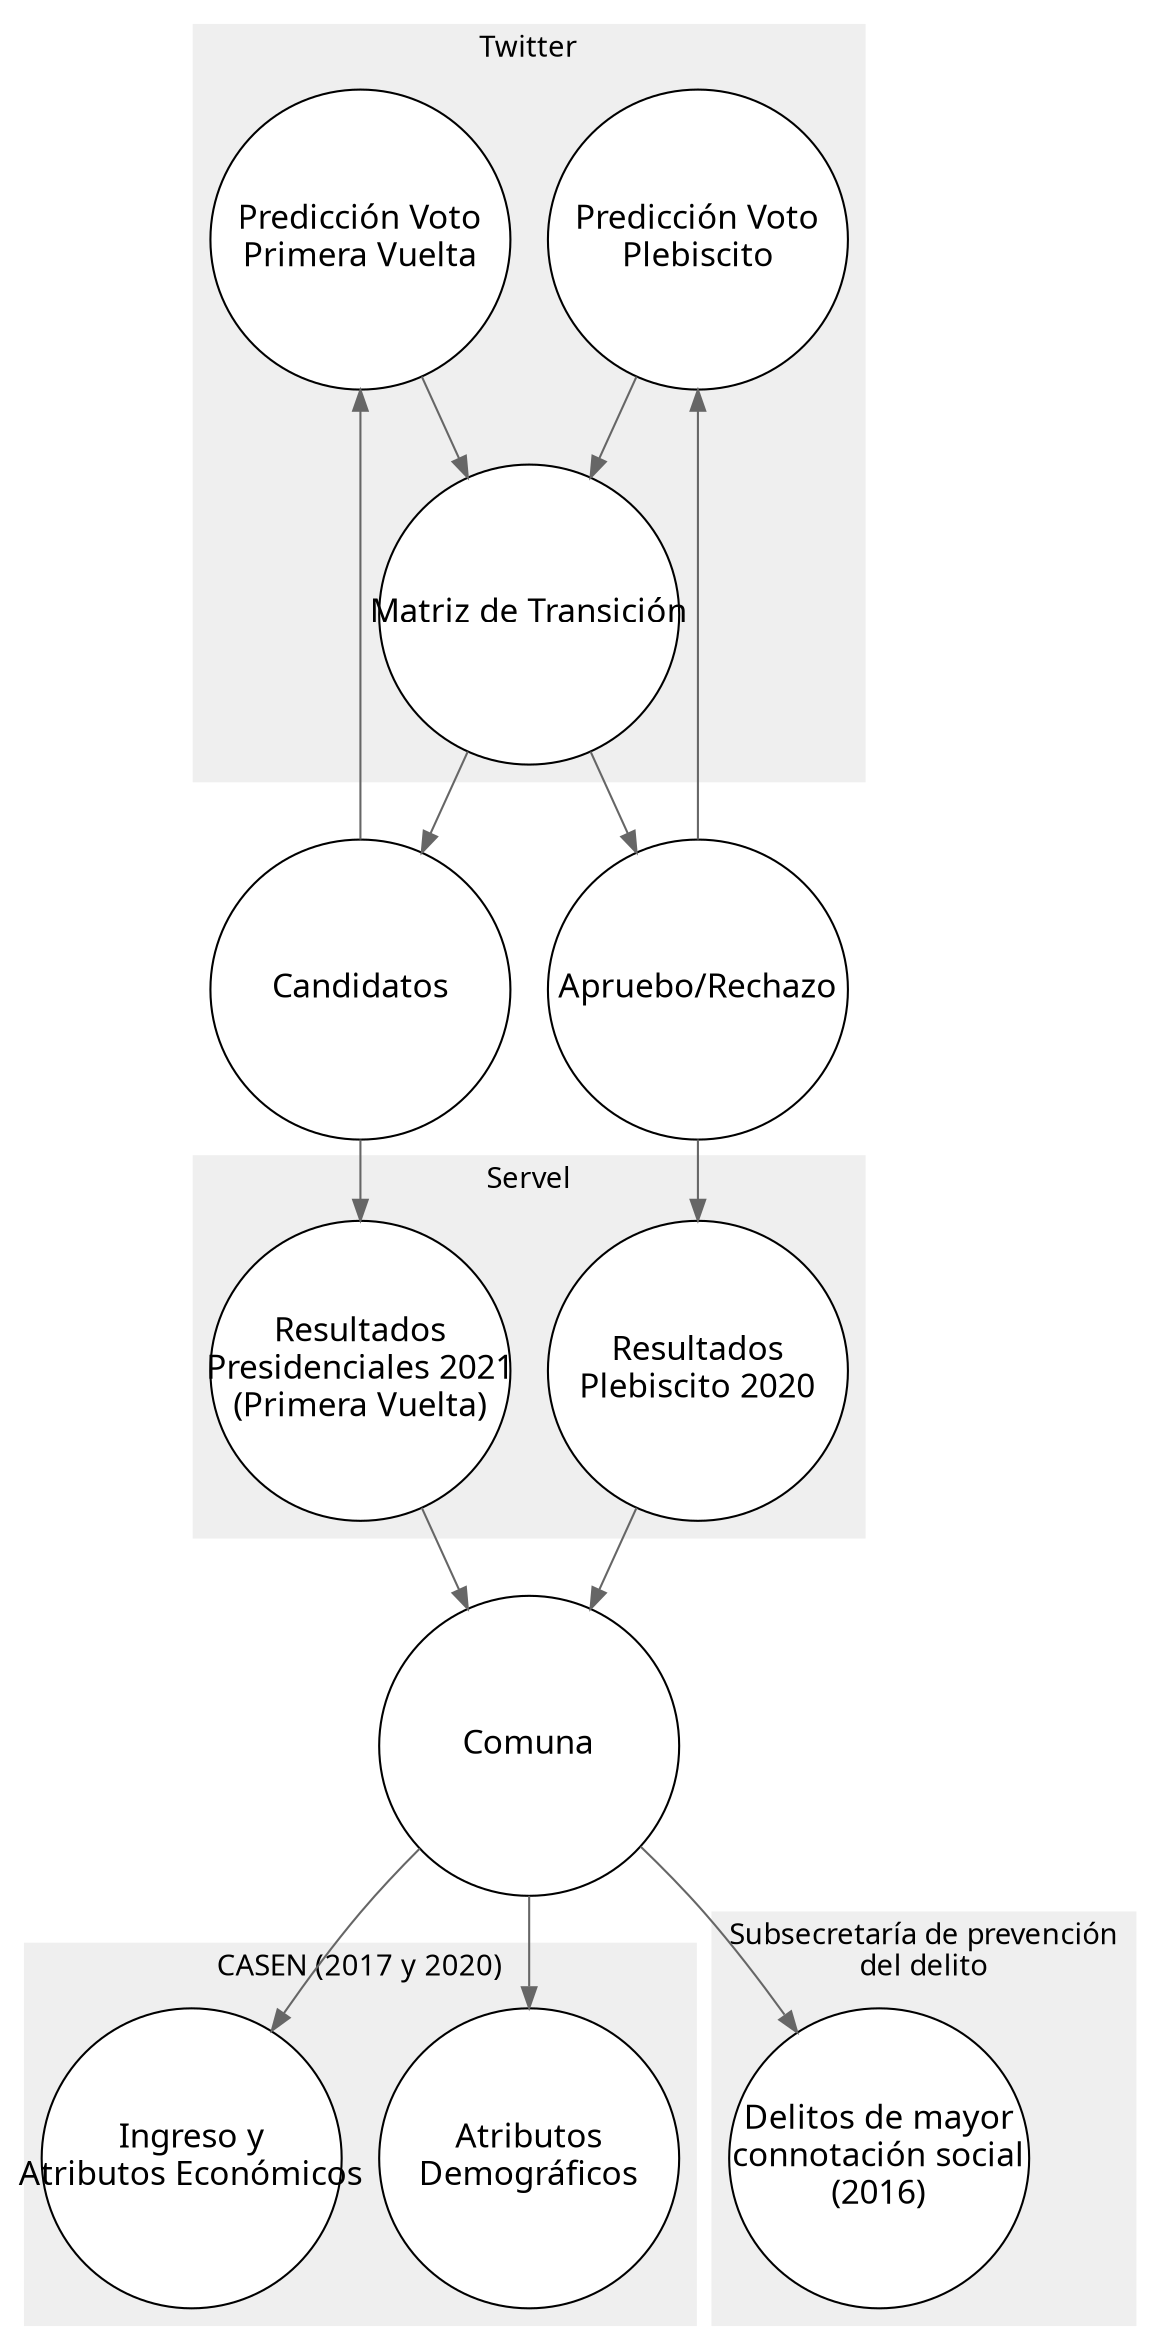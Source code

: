 digraph G {
    rankdir="TB";
    node [shape=circle, style=filled, fillcolor=white; fontname="Linux Biolinum O", fixedsize=True, fontsize=16, width=2];
    edge [color="#666666", fontname="Linux Biolinum O", fontsize=12];
    overlap = false;
    splines = true;

    candidatos [label="Candidatos"];
    plebiscito [label="Apruebo/Rechazo"];

    candidatos -> prediccion_2021_1;
    plebiscito -> prediccion_2020;
    plebiscito -> plebiscito_2020;
    candidatos -> presidenciales_2021;

    comunas [label="Comuna"]
    presidenciales_2021 -> comunas;
    comunas -> demografia;
    comunas -> ingreso;

    comunas -> delitos_2016;

    plebiscito_2020 -> comunas;

    subgraph cluster_1 {
        label = "Servel";
        color = "#efefef";
        fontname = "Linux Biolinum O";
        style = filled;
        
        presidenciales_2021 [label="Resultados\nPresidenciales 2021\n(Primera Vuelta)"];
        plebiscito_2020 [label="Resultados\nPlebiscito 2020"];
    }

    subgraph cluster_2 {
        label = "CASEN (2017 y 2020)";
        color = "#efefef";
        fontname = "Linux Biolinum O";
        style = filled;
        demografia [label="Atributos\nDemográficos"];
        ingreso [label="Ingreso y\nAtributos Económicos"];


    }
    
    subgraph cluster_3 {
        label = "Twitter";
        color = "#efefef";
        fontname = "Linux Biolinum O";
        style = filled;
        prediccion_2021_1 [label="Predicción Voto\nPrimera Vuelta"];
        prediccion_2020 [label="Predicción Voto\nPlebiscito"];
        transicion [label="Matriz de Transición"];
        prediccion_2020 -> transicion;
        prediccion_2021_1 -> transicion;
    }

    transicion -> candidatos;
    transicion -> plebiscito;

    subgraph cluster_4 {
        label = "Subsecretaría de prevención\ndel delito";
        color = "#efefef";
        fontname = "Linux Biolinum O";
        style = filled;
        delitos_2016 [label="Delitos de mayor\nconnotación social\n(2016)"];
    }


}